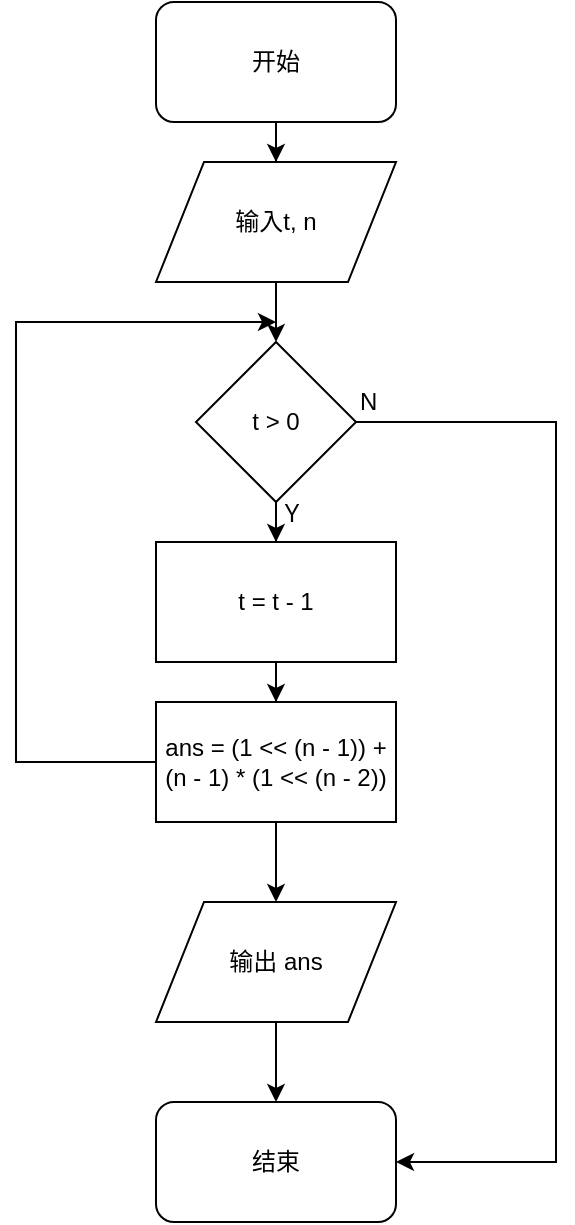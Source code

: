<mxfile version="10.9.8" type="device"><diagram id="58jnf20ZB4QoN4OqGLCd" name="第 1 页"><mxGraphModel dx="1102" dy="780" grid="1" gridSize="10" guides="1" tooltips="1" connect="1" arrows="1" fold="1" page="1" pageScale="1" pageWidth="827" pageHeight="1169" math="0" shadow="0"><root><mxCell id="0"/><mxCell id="1" parent="0"/><mxCell id="qew7UMNt2iIHiPRCoW_C-3" value="" style="edgeStyle=orthogonalEdgeStyle;rounded=0;orthogonalLoop=1;jettySize=auto;html=1;" parent="1" source="qew7UMNt2iIHiPRCoW_C-1" target="qew7UMNt2iIHiPRCoW_C-2" edge="1"><mxGeometry relative="1" as="geometry"/></mxCell><mxCell id="qew7UMNt2iIHiPRCoW_C-1" value="开始" style="rounded=1;whiteSpace=wrap;html=1;" parent="1" vertex="1"><mxGeometry x="200" y="40" width="120" height="60" as="geometry"/></mxCell><mxCell id="qew7UMNt2iIHiPRCoW_C-7" value="" style="edgeStyle=orthogonalEdgeStyle;rounded=0;orthogonalLoop=1;jettySize=auto;html=1;" parent="1" source="qew7UMNt2iIHiPRCoW_C-2" target="qew7UMNt2iIHiPRCoW_C-6" edge="1"><mxGeometry relative="1" as="geometry"/></mxCell><mxCell id="qew7UMNt2iIHiPRCoW_C-2" value="输入t, n" style="shape=parallelogram;perimeter=parallelogramPerimeter;whiteSpace=wrap;html=1;" parent="1" vertex="1"><mxGeometry x="200" y="120" width="120" height="60" as="geometry"/></mxCell><mxCell id="qew7UMNt2iIHiPRCoW_C-9" value="" style="edgeStyle=orthogonalEdgeStyle;rounded=0;orthogonalLoop=1;jettySize=auto;html=1;" parent="1" source="qew7UMNt2iIHiPRCoW_C-6" target="qew7UMNt2iIHiPRCoW_C-8" edge="1"><mxGeometry relative="1" as="geometry"/></mxCell><mxCell id="qew7UMNt2iIHiPRCoW_C-21" style="edgeStyle=orthogonalEdgeStyle;rounded=0;orthogonalLoop=1;jettySize=auto;html=1;" parent="1" source="qew7UMNt2iIHiPRCoW_C-6" target="qew7UMNt2iIHiPRCoW_C-20" edge="1"><mxGeometry relative="1" as="geometry"><Array as="points"><mxPoint x="400" y="250"/><mxPoint x="400" y="620"/></Array></mxGeometry></mxCell><mxCell id="qew7UMNt2iIHiPRCoW_C-6" value="t &amp;gt; 0" style="rhombus;whiteSpace=wrap;html=1;" parent="1" vertex="1"><mxGeometry x="220" y="210" width="80" height="80" as="geometry"/></mxCell><mxCell id="qew7UMNt2iIHiPRCoW_C-11" value="" style="edgeStyle=orthogonalEdgeStyle;rounded=0;orthogonalLoop=1;jettySize=auto;html=1;" parent="1" source="qew7UMNt2iIHiPRCoW_C-8" target="qew7UMNt2iIHiPRCoW_C-10" edge="1"><mxGeometry relative="1" as="geometry"/></mxCell><mxCell id="qew7UMNt2iIHiPRCoW_C-8" value="t = t - 1" style="rounded=0;whiteSpace=wrap;html=1;" parent="1" vertex="1"><mxGeometry x="200" y="310" width="120" height="60" as="geometry"/></mxCell><mxCell id="qew7UMNt2iIHiPRCoW_C-17" style="edgeStyle=orthogonalEdgeStyle;rounded=0;orthogonalLoop=1;jettySize=auto;html=1;" parent="1" source="qew7UMNt2iIHiPRCoW_C-10" edge="1"><mxGeometry relative="1" as="geometry"><mxPoint x="260" y="200" as="targetPoint"/><Array as="points"><mxPoint x="130" y="420"/><mxPoint x="130" y="200"/></Array></mxGeometry></mxCell><mxCell id="qew7UMNt2iIHiPRCoW_C-22" value="" style="edgeStyle=orthogonalEdgeStyle;rounded=0;orthogonalLoop=1;jettySize=auto;html=1;" parent="1" source="qew7UMNt2iIHiPRCoW_C-10" target="qew7UMNt2iIHiPRCoW_C-19" edge="1"><mxGeometry relative="1" as="geometry"/></mxCell><mxCell id="qew7UMNt2iIHiPRCoW_C-10" value="ans = (1 &amp;lt;&amp;lt; (n - 1)) +&lt;br&gt;(n - 1) * (1 &amp;lt;&amp;lt; (n - 2))" style="rounded=0;whiteSpace=wrap;html=1;" parent="1" vertex="1"><mxGeometry x="200" y="390" width="120" height="60" as="geometry"/></mxCell><mxCell id="qew7UMNt2iIHiPRCoW_C-14" value="Ｙ" style="text;html=1;resizable=0;points=[];autosize=1;align=left;verticalAlign=top;spacingTop=-4;" parent="1" vertex="1"><mxGeometry x="260" y="286" width="30" height="20" as="geometry"/></mxCell><mxCell id="qew7UMNt2iIHiPRCoW_C-23" value="" style="edgeStyle=orthogonalEdgeStyle;rounded=0;orthogonalLoop=1;jettySize=auto;html=1;" parent="1" source="qew7UMNt2iIHiPRCoW_C-19" target="qew7UMNt2iIHiPRCoW_C-20" edge="1"><mxGeometry relative="1" as="geometry"/></mxCell><mxCell id="qew7UMNt2iIHiPRCoW_C-19" value="输出 ans" style="shape=parallelogram;perimeter=parallelogramPerimeter;whiteSpace=wrap;html=1;" parent="1" vertex="1"><mxGeometry x="200" y="490" width="120" height="60" as="geometry"/></mxCell><mxCell id="qew7UMNt2iIHiPRCoW_C-20" value="结束" style="rounded=1;whiteSpace=wrap;html=1;" parent="1" vertex="1"><mxGeometry x="200" y="590" width="120" height="60" as="geometry"/></mxCell><mxCell id="qew7UMNt2iIHiPRCoW_C-24" value="N" style="text;html=1;resizable=0;points=[];autosize=1;align=left;verticalAlign=top;spacingTop=-4;" parent="1" vertex="1"><mxGeometry x="300" y="230" width="20" height="20" as="geometry"/></mxCell></root></mxGraphModel></diagram></mxfile>